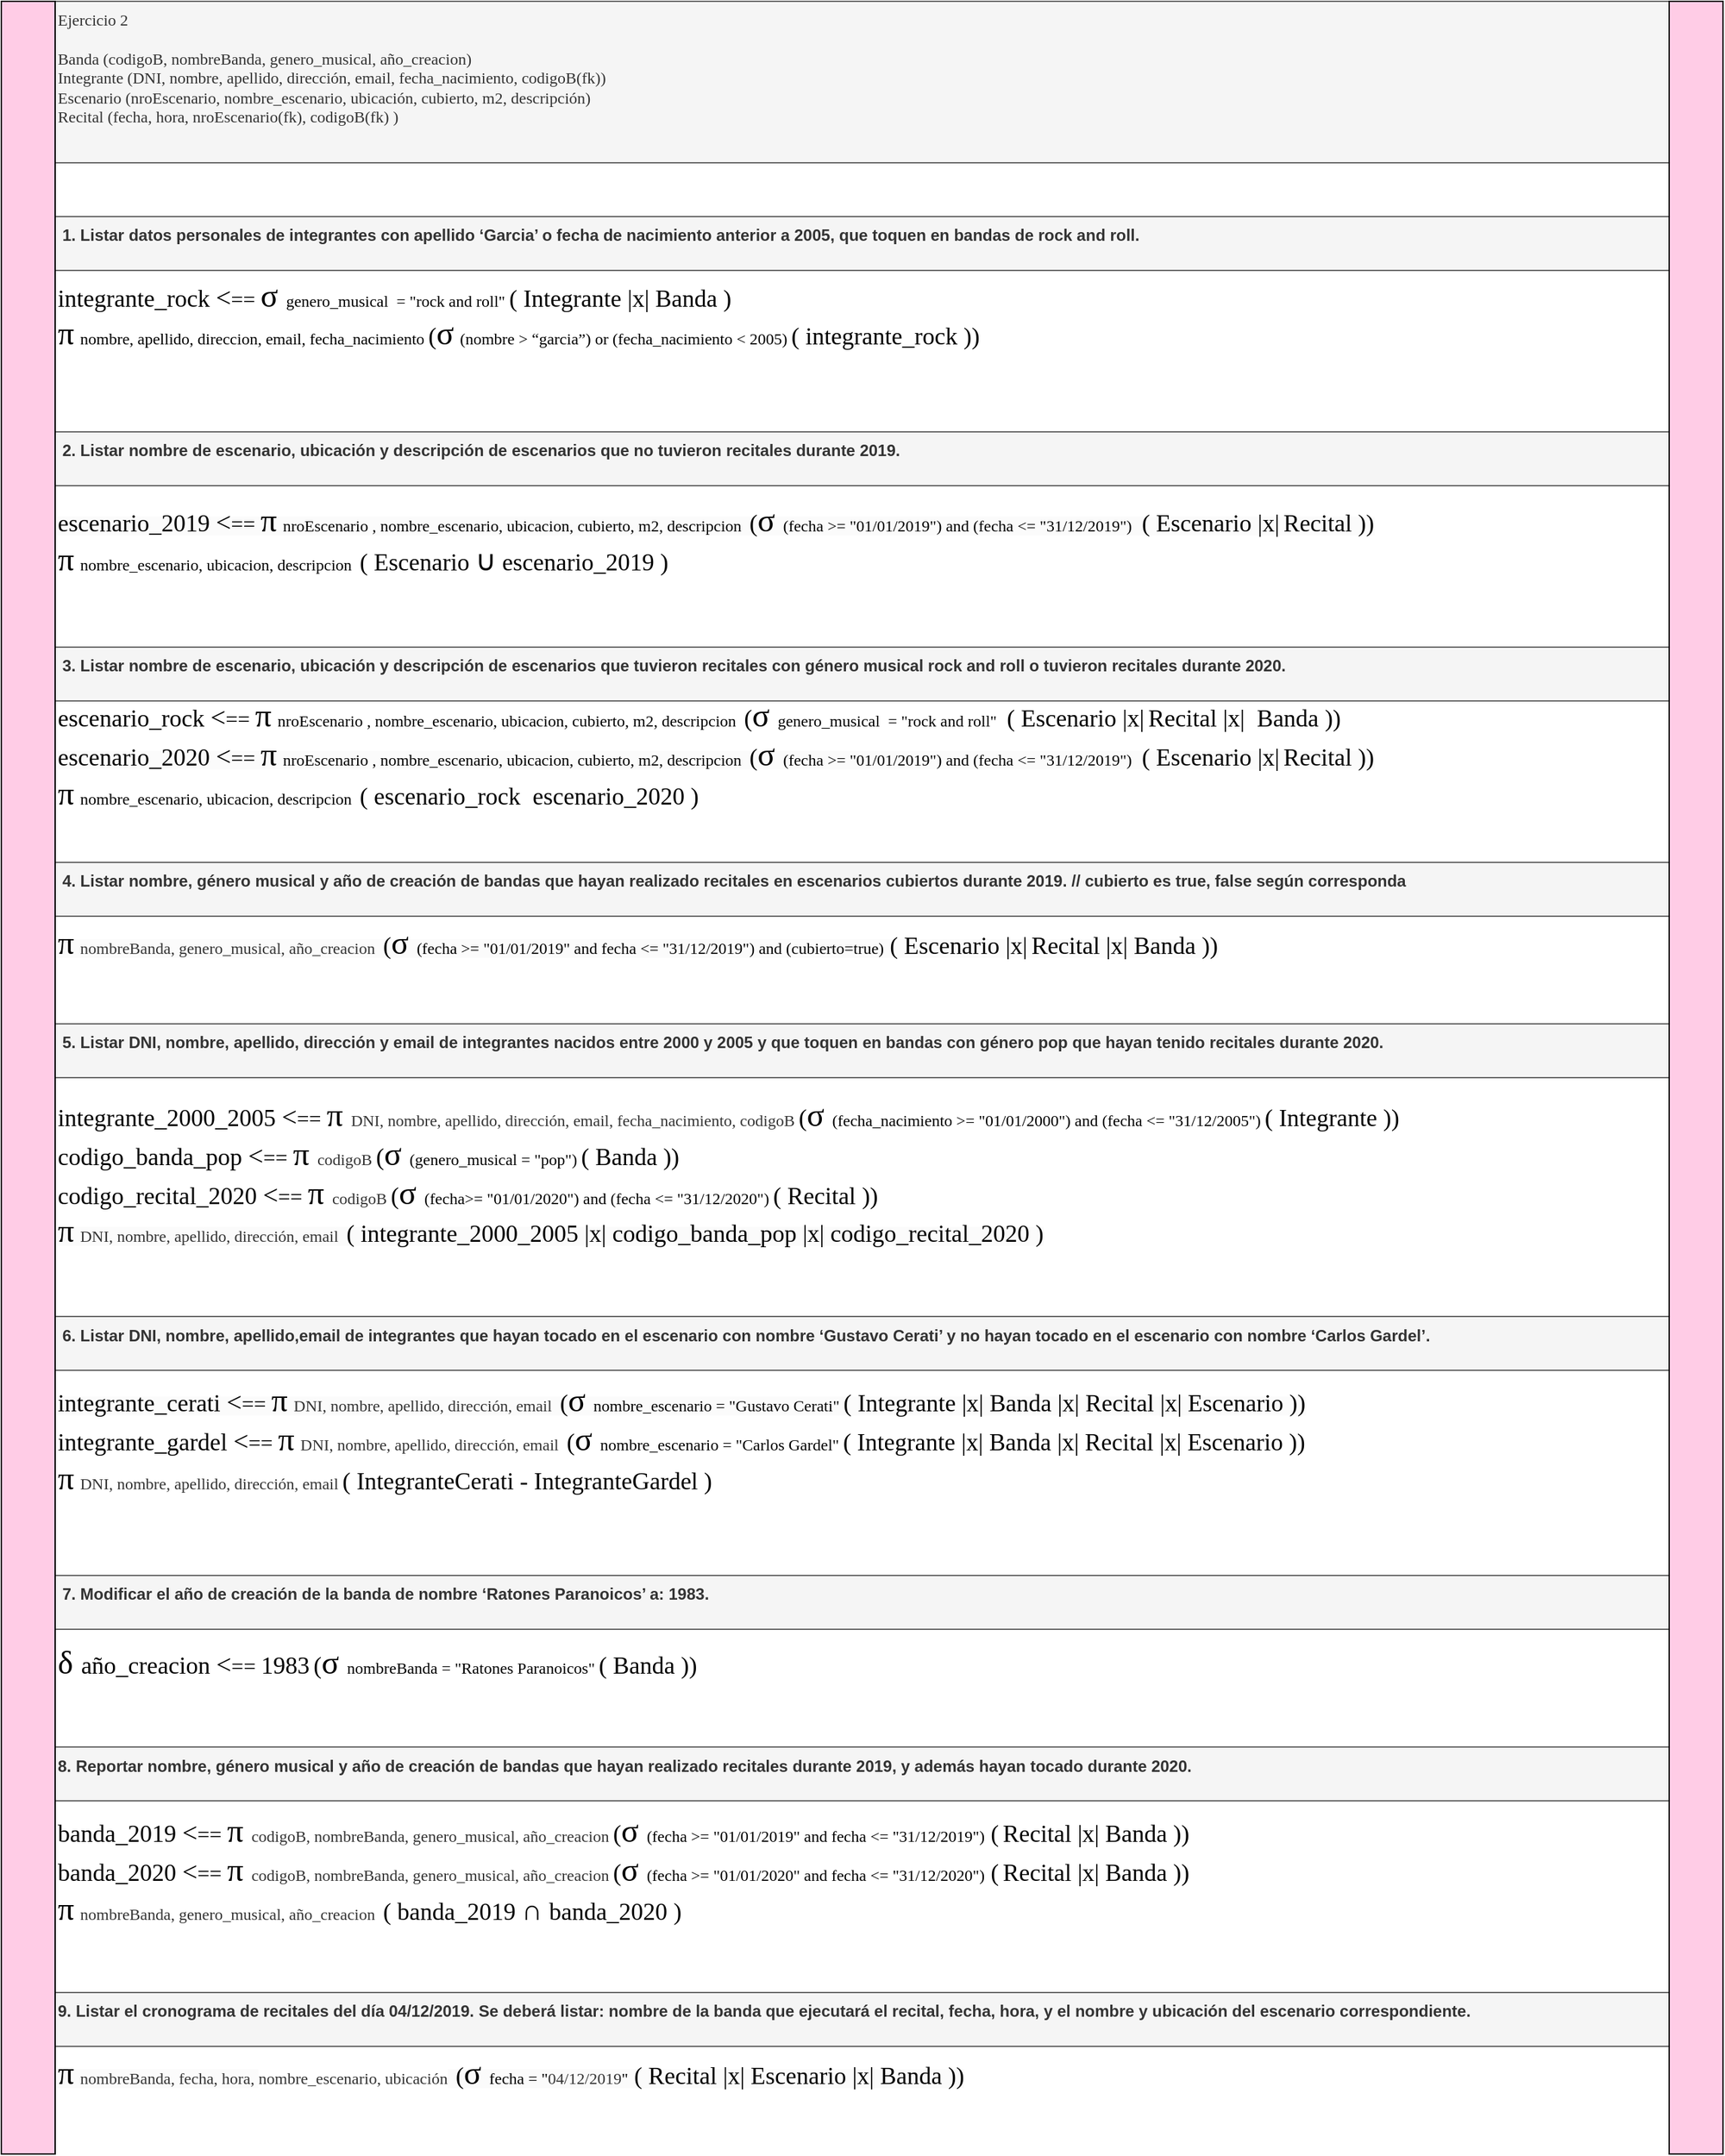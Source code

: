 <mxfile version="24.8.4">
  <diagram name="Page-1" id="jCXNniBhNby_knFI4eKt">
    <mxGraphModel dx="5490" dy="2827" grid="1" gridSize="10" guides="1" tooltips="1" connect="1" arrows="1" fold="1" page="1" pageScale="1" pageWidth="850" pageHeight="1100" math="0" shadow="0">
      <root>
        <mxCell id="0" />
        <mxCell id="1" parent="0" />
        <mxCell id="8vbSX635g4SlNUsIYpLW-43" value="&lt;font face=&quot;Comic Sans MS&quot; style=&quot;font-weight: normal;&quot;&gt;Ejercicio 2&lt;/font&gt;&lt;div&gt;&lt;span style=&quot;font-weight: normal;&quot;&gt;&lt;br&gt;&lt;font face=&quot;Comic Sans MS&quot;&gt; Banda (codigoB, nombreBanda, genero_musical, año_creacion)&lt;br&gt;&lt;/font&gt;&lt;font face=&quot;Comic Sans MS&quot;&gt; Integrante (DNI, nombre, apellido, dirección, email, fecha_nacimiento, codigoB(fk))&lt;br&gt; Escenario (nroEscenario, nombre_escenario, ubicación, cubierto, m2, descripción)&lt;br&gt; Recital (fecha, hora, nroEscenario(fk), codigoB(fk) )&lt;/font&gt;&lt;/span&gt;&lt;/div&gt;" style="text;whiteSpace=wrap;html=1;fontStyle=1;fillColor=#f5f5f5;strokeColor=#666666;fontColor=#333333;align=left;" vertex="1" parent="1">
          <mxGeometry x="730" y="850" width="1200" height="120" as="geometry" />
        </mxCell>
        <mxCell id="8vbSX635g4SlNUsIYpLW-44" value="&lt;b&gt;&amp;nbsp;1. Listar datos personales de integrantes con apellido ‘Garcia’ o fecha de nacimiento anterior a 2005, que toquen en bandas de rock and roll.&lt;/b&gt;" style="text;whiteSpace=wrap;html=1;fillColor=#f5f5f5;fontColor=#333333;strokeColor=#666666;" vertex="1" parent="1">
          <mxGeometry x="730" y="1010" width="1200" height="40" as="geometry" />
        </mxCell>
        <mxCell id="8vbSX635g4SlNUsIYpLW-45" value="&lt;b&gt;&amp;nbsp;2. Listar nombre de escenario, ubicación y descripción de escenarios que no tuvieron recitales durante 2019.&lt;/b&gt;" style="text;whiteSpace=wrap;html=1;fillColor=#f5f5f5;fontColor=#333333;strokeColor=#666666;" vertex="1" parent="1">
          <mxGeometry x="730" y="1170" width="1200" height="40" as="geometry" />
        </mxCell>
        <mxCell id="8vbSX635g4SlNUsIYpLW-46" value="&lt;div&gt;&lt;font style=&quot;background-color: initial; font-size: 18px;&quot;&gt;integrante_rock&amp;nbsp;&lt;/font&gt;&lt;font style=&quot;background-color: initial; font-size: 20px;&quot;&gt;&amp;lt;&lt;font style=&quot;font-size: 16px;&quot;&gt;==&amp;nbsp;&lt;/font&gt;&lt;/font&gt;&lt;span style=&quot;background-color: initial; font-size: 24px;&quot;&gt;σ&amp;nbsp;&lt;/span&gt;&lt;span style=&quot;background-color: initial;&quot;&gt;genero_musical&amp;nbsp;&amp;nbsp;= &quot;rock and roll&quot;&amp;nbsp;&lt;/span&gt;&lt;font style=&quot;background-color: initial; font-size: 18px;&quot;&gt;( Integrante |x| Banda&amp;nbsp;&lt;/font&gt;&lt;span style=&quot;background-color: initial; font-size: 18px;&quot;&gt;)&lt;/span&gt;&lt;/div&gt;&lt;div&gt;&lt;font style=&quot;background-color: initial; font-size: 24px;&quot;&gt;π&lt;/font&gt;&lt;font style=&quot;background-color: initial; font-size: 18px;&quot;&gt;&amp;nbsp;&lt;/font&gt;&lt;span style=&quot;background-color: initial;&quot;&gt;nombre, apellido, direccion, email, fecha_nacimiento&amp;nbsp;&lt;/span&gt;&lt;font style=&quot;background-color: initial; font-size: 18px;&quot;&gt;(&lt;/font&gt;&lt;font style=&quot;background-color: initial; font-size: 24px;&quot;&gt;σ&lt;/font&gt;&lt;font style=&quot;background-color: initial; font-size: 18px;&quot;&gt;&amp;nbsp;&lt;/font&gt;&lt;span style=&quot;background-color: initial;&quot;&gt;(nombre &amp;gt; “garcia”) or (fecha_nacimiento &amp;lt; 2005)&amp;nbsp;&lt;/span&gt;&lt;span style=&quot;background-color: initial; font-size: 18px;&quot;&gt;(&amp;nbsp;&lt;/span&gt;&lt;span style=&quot;background-color: initial; font-size: 18px;&quot;&gt;integrante_rock&amp;nbsp;&lt;/span&gt;&lt;span style=&quot;background-color: initial; font-size: 18px;&quot;&gt;)&lt;/span&gt;&lt;span style=&quot;background-color: initial; font-size: 18px;&quot;&gt;)&lt;/span&gt;&lt;/div&gt;&lt;div&gt;&lt;div&gt;&lt;br&gt;&lt;/div&gt;&lt;/div&gt;" style="text;whiteSpace=wrap;html=1;verticalAlign=middle;fontFamily=Comic Sans MS;" vertex="1" parent="1">
          <mxGeometry x="730" y="1050" width="1200" height="80" as="geometry" />
        </mxCell>
        <mxCell id="8vbSX635g4SlNUsIYpLW-47" value="&lt;span style=&quot;forced-color-adjust: none; color: rgb(0, 0, 0); font-size: 12px; font-style: normal; font-variant-ligatures: normal; font-variant-caps: normal; font-weight: 400; letter-spacing: normal; orphans: 2; text-align: left; text-indent: 0px; text-transform: none; widows: 2; word-spacing: 0px; -webkit-text-stroke-width: 0px; white-space: normal; text-decoration-thickness: initial; text-decoration-style: initial; text-decoration-color: initial; background-color: rgb(251, 251, 251); float: none; display: inline !important;&quot;&gt;&lt;font style=&quot;forced-color-adjust: none; font-size: 24px;&quot;&gt;&lt;font style=&quot;font-size: 18px; background-color: initial;&quot;&gt;escenario_2019&amp;nbsp;&lt;/font&gt;&lt;font style=&quot;background-color: initial; font-size: 20px;&quot;&gt;&amp;lt;&lt;font style=&quot;font-size: 16px;&quot;&gt;==&amp;nbsp;&lt;/font&gt;&lt;/font&gt;π&lt;/font&gt;&lt;font style=&quot;forced-color-adjust: none; font-size: 18px;&quot;&gt;&amp;nbsp;&lt;/font&gt;&lt;/span&gt;&lt;span style=&quot;forced-color-adjust: none; color: rgb(0, 0, 0); font-style: normal; font-variant-ligatures: normal; font-variant-caps: normal; font-weight: 400; letter-spacing: normal; orphans: 2; text-align: left; text-indent: 0px; text-transform: none; widows: 2; word-spacing: 0px; -webkit-text-stroke-width: 0px; white-space: normal; text-decoration-thickness: initial; text-decoration-style: initial; text-decoration-color: initial; background-color: rgb(251, 251, 251); float: none; display: inline !important;&quot;&gt;&lt;font style=&quot;font-size: 12px; forced-color-adjust: none;&quot;&gt;nroEscenario , nombre_escenario, ubicacion, cubierto, m2, descripcion&amp;nbsp;&amp;nbsp;&lt;/font&gt;&lt;font style=&quot;font-size: 18px; forced-color-adjust: none;&quot;&gt;(&lt;/font&gt;&lt;font style=&quot;font-size: 24px; forced-color-adjust: none;&quot;&gt;&lt;span style=&quot;&quot;&gt;σ&lt;/span&gt;&lt;span style=&quot;&quot;&gt;&amp;nbsp;&lt;/span&gt;&lt;/font&gt;&lt;font style=&quot;font-size: 18px; forced-color-adjust: none;&quot;&gt;&lt;span style=&quot;font-size: 12px;&quot;&gt;(fecha &amp;gt;= &quot;01/01/2019&quot;) and (&lt;/span&gt;&lt;span style=&quot;font-size: 12px;&quot;&gt;fecha &amp;lt;= &quot;31/12/2019&quot;)&lt;/span&gt;&lt;span style=&quot;font-size: 12px;&quot;&gt;&amp;nbsp;&lt;/span&gt;&amp;nbsp;&lt;/font&gt;&lt;font style=&quot;forced-color-adjust: none;&quot;&gt;&lt;font style=&quot;forced-color-adjust: none;&quot;&gt;&lt;font style=&quot;font-size: 18px; forced-color-adjust: none;&quot;&gt;(&amp;nbsp;&lt;/font&gt;&lt;font style=&quot;forced-color-adjust: none;&quot;&gt;&lt;span style=&quot;font-size: 18px;&quot;&gt;Escenario |x|&lt;/span&gt;&amp;nbsp;&lt;span style=&quot;font-size: 18px;&quot;&gt;Recital&amp;nbsp;&lt;/span&gt;&lt;/font&gt;&lt;font style=&quot;font-size: 18px; forced-color-adjust: none;&quot;&gt;))&lt;/font&gt;&lt;/font&gt;&lt;/font&gt;&lt;/span&gt;&lt;div&gt;&lt;font style=&quot;font-size: 24px;&quot;&gt;π&lt;/font&gt;&lt;font style=&quot;font-size: 18px;&quot;&gt;&amp;nbsp;&lt;/font&gt;&lt;font&gt;nombre_escenario, ubicacion, descripcion&amp;nbsp;&amp;nbsp;&lt;/font&gt;&lt;font&gt;&lt;font style=&quot;font-size: 18px;&quot;&gt;(&amp;nbsp;Escenario&amp;nbsp;&lt;/font&gt;&lt;/font&gt;&lt;span style=&quot;background-color: initial;&quot;&gt;&lt;font style=&quot;font-size: 21px;&quot;&gt;∪&lt;/font&gt;&lt;/span&gt;&lt;font style=&quot;background-color: initial;&quot;&gt;&lt;font style=&quot;font-size: 18px;&quot;&gt;&amp;nbsp;&lt;/font&gt;&lt;/font&gt;&lt;font style=&quot;background-color: initial;&quot;&gt;&lt;font style=&quot;font-size: 18px;&quot;&gt;escenario_2019 )&lt;/font&gt;&lt;/font&gt;&lt;/div&gt;" style="text;whiteSpace=wrap;html=1;verticalAlign=middle;fontFamily=Comic Sans MS;" vertex="1" parent="1">
          <mxGeometry x="730" y="1210" width="1200" height="80" as="geometry" />
        </mxCell>
        <mxCell id="8vbSX635g4SlNUsIYpLW-48" value="&lt;b&gt;&amp;nbsp;3. Listar nombre de escenario, ubicación y descripción de escenarios que tuvieron recitales con género musical rock and roll o tuvieron recitales durante 2020.&lt;/b&gt;" style="text;whiteSpace=wrap;html=1;fillColor=#f5f5f5;fontColor=#333333;strokeColor=#666666;" vertex="1" parent="1">
          <mxGeometry x="730" y="1330" width="1200" height="40" as="geometry" />
        </mxCell>
        <mxCell id="8vbSX635g4SlNUsIYpLW-49" value="&lt;br&gt;&lt;span style=&quot;forced-color-adjust: none; color: rgb(0, 0, 0); font-size: 12px; font-style: normal; font-variant-ligatures: normal; font-variant-caps: normal; font-weight: 400; letter-spacing: normal; orphans: 2; text-align: left; text-indent: 0px; text-transform: none; widows: 2; word-spacing: 0px; -webkit-text-stroke-width: 0px; white-space: normal; text-decoration-thickness: initial; text-decoration-style: initial; text-decoration-color: initial; background-color: rgb(251, 251, 251); float: none; display: inline !important;&quot;&gt;&lt;font style=&quot;forced-color-adjust: none; font-size: 24px;&quot;&gt;&lt;font style=&quot;font-size: 18px; background-color: initial;&quot;&gt;&lt;div style=&quot;font-size: 12px;&quot;&gt;&lt;font style=&quot;font-size: 24px;&quot;&gt;&lt;font style=&quot;font-size: 18px; background-color: initial;&quot;&gt;escenario_rock&amp;nbsp;&lt;/font&gt;&lt;font style=&quot;background-color: initial; font-size: 20px;&quot;&gt;&amp;lt;&lt;font style=&quot;font-size: 16px;&quot;&gt;==&amp;nbsp;&lt;/font&gt;&lt;/font&gt;π&lt;/font&gt;&lt;font style=&quot;font-size: 18px;&quot;&gt;&amp;nbsp;&lt;/font&gt;nroEscenario , nombre_escenario, ubicacion, cubierto, m2, descripcion&amp;nbsp;&amp;nbsp;&lt;font style=&quot;font-size: 18px;&quot;&gt;(&lt;/font&gt;&lt;font style=&quot;font-size: 24px;&quot;&gt;σ&amp;nbsp;&lt;/font&gt;&lt;span style=&quot;background-color: initial;&quot;&gt;genero_musical&amp;nbsp;&amp;nbsp;= &quot;rock and roll&quot;&lt;/span&gt;&lt;font style=&quot;font-size: 18px;&quot;&gt;&lt;span style=&quot;font-size: 12px;&quot;&gt;&amp;nbsp;&lt;/span&gt;&amp;nbsp;&lt;/font&gt;&lt;font style=&quot;font-size: 18px;&quot;&gt;(&amp;nbsp;&lt;/font&gt;&lt;span style=&quot;font-size: 18px;&quot;&gt;Escenario |x|&lt;/span&gt;&amp;nbsp;&lt;span style=&quot;font-size: 18px;&quot;&gt;Recital&amp;nbsp;&lt;/span&gt;&lt;font style=&quot;font-size: 18px;&quot;&gt;|x|&amp;nbsp; Banda&amp;nbsp;&lt;/font&gt;&lt;span style=&quot;font-size: 18px;&quot;&gt;))&lt;/span&gt;&lt;/div&gt;&lt;div style=&quot;font-size: 12px;&quot;&gt;&lt;/div&gt;&lt;/font&gt;&lt;/font&gt;&lt;/span&gt;&lt;div&gt;&lt;span style=&quot;forced-color-adjust: none; color: rgb(0, 0, 0); font-size: 12px; font-style: normal; font-variant-ligatures: normal; font-variant-caps: normal; font-weight: 400; letter-spacing: normal; orphans: 2; text-align: left; text-indent: 0px; text-transform: none; widows: 2; word-spacing: 0px; -webkit-text-stroke-width: 0px; white-space: normal; text-decoration-thickness: initial; text-decoration-style: initial; text-decoration-color: initial; background-color: rgb(251, 251, 251); float: none; display: inline !important;&quot;&gt;&lt;font style=&quot;forced-color-adjust: none; font-size: 24px;&quot;&gt;&lt;font style=&quot;font-size: 18px; background-color: initial;&quot;&gt;&lt;span style=&quot;font-size: 12px;&quot;&gt;&lt;font style=&quot;font-size: 24px;&quot;&gt;&lt;font style=&quot;font-size: 18px; background-color: initial;&quot;&gt;escenario_2020&amp;nbsp;&lt;/font&gt;&lt;font style=&quot;background-color: initial; font-size: 20px;&quot;&gt;&amp;lt;&lt;font style=&quot;font-size: 16px;&quot;&gt;==&amp;nbsp;&lt;/font&gt;&lt;/font&gt;π&lt;/font&gt;&lt;font style=&quot;font-size: 18px;&quot;&gt;&amp;nbsp;&lt;/font&gt;&lt;/span&gt;&lt;span style=&quot;font-size: 12px;&quot;&gt;nroEscenario , nombre_escenario, ubicacion, cubierto, m2, descripcion&amp;nbsp;&amp;nbsp;&lt;font style=&quot;font-size: 18px;&quot;&gt;(&lt;/font&gt;&lt;font style=&quot;font-size: 24px;&quot;&gt;σ&amp;nbsp;&lt;/font&gt;&lt;font style=&quot;font-size: 18px;&quot;&gt;&lt;span style=&quot;font-size: 12px;&quot;&gt;(fecha &amp;gt;= &quot;01/01/2019&quot;) and (&lt;/span&gt;&lt;span style=&quot;font-size: 12px;&quot;&gt;fecha &amp;lt;= &quot;31/12/2019&quot;)&lt;/span&gt;&lt;span style=&quot;font-size: 12px;&quot;&gt;&amp;nbsp;&lt;/span&gt;&amp;nbsp;&lt;/font&gt;&lt;font style=&quot;font-size: 18px;&quot;&gt;(&amp;nbsp;&lt;/font&gt;&lt;span style=&quot;font-size: 18px;&quot;&gt;Escenario |x|&lt;/span&gt;&amp;nbsp;&lt;span style=&quot;font-size: 18px;&quot;&gt;Recital&amp;nbsp;&lt;/span&gt;&lt;font style=&quot;font-size: 18px;&quot;&gt;))&lt;/font&gt;&lt;/span&gt;&lt;/font&gt;&lt;/font&gt;&lt;/span&gt;&lt;div&gt;&lt;div&gt;&lt;font style=&quot;background-color: initial; font-size: 24px;&quot;&gt;π&lt;/font&gt;&lt;font style=&quot;background-color: initial; font-size: 18px;&quot;&gt;&amp;nbsp;&lt;/font&gt;&lt;font style=&quot;background-color: initial;&quot;&gt;nombre_escenario, ubicacion, descripcion&amp;nbsp;&amp;nbsp;&lt;/font&gt;&lt;font style=&quot;background-color: initial;&quot;&gt;&lt;font style=&quot;font-size: 18px;&quot;&gt;( escenario_rock&amp;nbsp;&amp;nbsp;&lt;/font&gt;&lt;/font&gt;&lt;font style=&quot;background-color: initial;&quot;&gt;&lt;font style=&quot;font-size: 18px;&quot;&gt;escenario_2020 )&lt;/font&gt;&lt;/font&gt;&lt;/div&gt;&lt;div&gt;&lt;div&gt;&lt;div&gt;&lt;br&gt;&lt;/div&gt;&lt;/div&gt;&lt;/div&gt;&lt;/div&gt;&lt;/div&gt;" style="text;whiteSpace=wrap;html=1;verticalAlign=middle;fontFamily=Comic Sans MS;" vertex="1" parent="1">
          <mxGeometry x="730" y="1370" width="1200" height="80" as="geometry" />
        </mxCell>
        <mxCell id="8vbSX635g4SlNUsIYpLW-50" value="&lt;b&gt;&amp;nbsp;4. Listar nombre, género musical y año de creación de bandas que hayan realizado recitales en escenarios cubiertos durante 2019. // cubierto es true, false según corresponda&lt;/b&gt;" style="text;whiteSpace=wrap;html=1;fillColor=#f5f5f5;fontColor=#333333;strokeColor=#666666;" vertex="1" parent="1">
          <mxGeometry x="730" y="1490" width="1200" height="40" as="geometry" />
        </mxCell>
        <mxCell id="8vbSX635g4SlNUsIYpLW-51" value="&lt;b&gt;&amp;nbsp;5. Listar DNI, nombre, apellido, dirección y email de integrantes nacidos entre 2000 y 2005 y que toquen en bandas con género pop que hayan tenido recitales durante 2020.&lt;/b&gt;" style="text;whiteSpace=wrap;html=1;fillColor=#f5f5f5;fontColor=#333333;strokeColor=#666666;" vertex="1" parent="1">
          <mxGeometry x="730" y="1610" width="1200" height="40" as="geometry" />
        </mxCell>
        <mxCell id="8vbSX635g4SlNUsIYpLW-52" value="&amp;nbsp;6. Listar DNI, nombre, apellido,email de integrantes que hayan tocado en el escenario con nombre ‘Gustavo Cerati’ y no hayan tocado en el escenario con nombre ‘Carlos Gardel’." style="text;whiteSpace=wrap;html=1;fillColor=#f5f5f5;fontColor=#333333;strokeColor=#666666;fontStyle=1" vertex="1" parent="1">
          <mxGeometry x="730" y="1827.5" width="1200" height="40" as="geometry" />
        </mxCell>
        <mxCell id="8vbSX635g4SlNUsIYpLW-53" value="&amp;nbsp;7. Modificar el año de creación de la banda de nombre ‘Ratones Paranoicos’ a: 1983." style="text;whiteSpace=wrap;html=1;fillColor=#f5f5f5;fontColor=#333333;strokeColor=#666666;fontStyle=1" vertex="1" parent="1">
          <mxGeometry x="730" y="2020" width="1200" height="40" as="geometry" />
        </mxCell>
        <mxCell id="8vbSX635g4SlNUsIYpLW-54" value="8. Reportar nombre, género musical y año de creación de bandas que hayan realizado recitales durante 2019, y además hayan tocado durante 2020." style="text;whiteSpace=wrap;html=1;fillColor=#f5f5f5;fontColor=#333333;strokeColor=#666666;fontStyle=1" vertex="1" parent="1">
          <mxGeometry x="730" y="2147.5" width="1200" height="40" as="geometry" />
        </mxCell>
        <mxCell id="8vbSX635g4SlNUsIYpLW-55" value=" 9. Listar el cronograma de recitales del día 04/12/2019. Se deberá listar: nombre de la banda que ejecutará el recital, fecha, hora, y el nombre y ubicación del escenario correspondiente." style="text;whiteSpace=wrap;html=1;fillColor=#f5f5f5;fontColor=#333333;strokeColor=#666666;fontStyle=1" vertex="1" parent="1">
          <mxGeometry x="730" y="2330" width="1200" height="40" as="geometry" />
        </mxCell>
        <mxCell id="8vbSX635g4SlNUsIYpLW-56" value="&lt;br&gt;&lt;span style=&quot;forced-color-adjust: none; color: rgb(0, 0, 0); font-size: 12px; font-style: normal; font-variant-ligatures: normal; font-variant-caps: normal; font-weight: 400; letter-spacing: normal; orphans: 2; text-align: left; text-indent: 0px; text-transform: none; widows: 2; word-spacing: 0px; -webkit-text-stroke-width: 0px; white-space: normal; text-decoration-thickness: initial; text-decoration-style: initial; text-decoration-color: initial; background-color: rgb(251, 251, 251); float: none; display: inline !important;&quot;&gt;&lt;font style=&quot;forced-color-adjust: none; font-size: 24px;&quot;&gt;π&lt;/font&gt;&lt;font style=&quot;forced-color-adjust: none; font-size: 18px;&quot;&gt;&amp;nbsp;&lt;/font&gt;&lt;/span&gt;&lt;span style=&quot;forced-color-adjust: none; color: rgb(0, 0, 0); font-style: normal; font-variant-ligatures: normal; font-variant-caps: normal; letter-spacing: normal; orphans: 2; text-align: left; text-indent: 0px; text-transform: none; widows: 2; word-spacing: 0px; -webkit-text-stroke-width: 0px; white-space: normal; text-decoration-thickness: initial; text-decoration-style: initial; text-decoration-color: initial; background-color: rgb(251, 251, 251); float: none; display: inline !important;&quot;&gt;&lt;font style=&quot;font-size: 12px; forced-color-adjust: none;&quot;&gt;&lt;span style=&quot;color: rgb(51, 51, 51);&quot;&gt;nombreBanda, genero_musical, año_creacion&lt;/span&gt;&amp;nbsp;&amp;nbsp;&lt;/font&gt;&lt;font style=&quot;font-weight: 400; font-size: 18px; forced-color-adjust: none;&quot;&gt;(&lt;/font&gt;&lt;font style=&quot;font-weight: 400; font-size: 24px; forced-color-adjust: none;&quot;&gt;&lt;span style=&quot;&quot;&gt;σ &lt;/span&gt;&lt;/font&gt;&lt;font style=&quot;font-weight: 400; font-size: 18px; forced-color-adjust: none;&quot;&gt;&lt;span style=&quot;font-size: 12px;&quot;&gt;(fecha &amp;gt;= &quot;01/01/2019&quot; and &lt;/span&gt;&lt;span style=&quot;font-size: 12px;&quot;&gt;fecha &amp;lt;= &quot;31/12/2019&quot;) and (cubierto=true)&lt;/span&gt;&amp;nbsp;&lt;/font&gt;&lt;font style=&quot;font-weight: 400; forced-color-adjust: none;&quot;&gt;&lt;font style=&quot;forced-color-adjust: none;&quot;&gt;&lt;font style=&quot;font-size: 18px; forced-color-adjust: none;&quot;&gt;(&amp;nbsp;&lt;/font&gt;&lt;font style=&quot;forced-color-adjust: none;&quot;&gt;&lt;span style=&quot;font-size: 18px;&quot;&gt;Escenario |x|&lt;/span&gt;&amp;nbsp;&lt;span style=&quot;font-size: 18px;&quot;&gt;Recital&amp;nbsp;&lt;/span&gt;&lt;/font&gt;&lt;font style=&quot;font-size: 18px; forced-color-adjust: none;&quot;&gt;|x| Banda&amp;nbsp;&lt;/font&gt;&lt;font style=&quot;forced-color-adjust: none;&quot;&gt;&lt;span style=&quot;font-size: 18px;&quot;&gt;))&lt;/span&gt;&lt;/font&gt;&lt;/font&gt;&lt;/font&gt;&lt;/span&gt;&lt;div&gt;&lt;div&gt;&lt;div&gt;&lt;br&gt;&lt;/div&gt;&lt;/div&gt;&lt;/div&gt;" style="text;whiteSpace=wrap;html=1;verticalAlign=middle;fontFamily=Comic Sans MS;" vertex="1" parent="1">
          <mxGeometry x="730" y="1530" width="1200" height="40" as="geometry" />
        </mxCell>
        <mxCell id="8vbSX635g4SlNUsIYpLW-57" value="&lt;div&gt;&lt;font style=&quot;background-color: initial;&quot;&gt;&lt;font style=&quot;font-size: 18px;&quot;&gt;integrante_2000_2005&amp;nbsp;&lt;/font&gt;&lt;font style=&quot;font-size: 20px;&quot;&gt;&amp;lt;&lt;/font&gt;&lt;font style=&quot;font-size: 16px;&quot;&gt;=&lt;/font&gt;&lt;/font&gt;&lt;span style=&quot;background-color: initial; font-size: 16px;&quot;&gt;=&amp;nbsp;&lt;/span&gt;&lt;span style=&quot;background-color: initial; font-size: 24px;&quot;&gt;π&amp;nbsp;&lt;/span&gt;&lt;span style=&quot;background-color: initial; color: rgb(51, 51, 51);&quot;&gt;DNI, nombre, apellido, dirección, email, fecha_nacimiento, codigoB&amp;nbsp;&lt;/span&gt;&lt;font style=&quot;background-color: initial; font-size: 18px;&quot;&gt;(&lt;/font&gt;&lt;font style=&quot;background-color: initial; font-size: 24px;&quot;&gt;σ&amp;nbsp;&lt;/font&gt;&lt;font style=&quot;background-color: initial; font-size: 18px;&quot;&gt;&lt;span style=&quot;font-size: 12px;&quot;&gt;(fecha_nacimiento &amp;gt;= &quot;01/01/2000&quot;) and (&lt;/span&gt;&lt;span style=&quot;font-size: 12px;&quot;&gt;fecha &amp;lt;= &quot;31/12/2005&quot;)&amp;nbsp;&lt;/span&gt;&lt;/font&gt;&lt;font style=&quot;background-color: initial; font-size: 18px;&quot;&gt;(&amp;nbsp;&lt;/font&gt;&lt;font style=&quot;background-color: initial; font-size: 18px;&quot;&gt;Integrante&amp;nbsp;&lt;/font&gt;&lt;span style=&quot;background-color: initial; font-size: 18px;&quot;&gt;))&lt;/span&gt;&lt;/div&gt;&lt;div&gt;&lt;font&gt;&lt;span style=&quot;font-size: 18px;&quot;&gt;codigo_banda_pop&amp;nbsp;&lt;/span&gt;&lt;font style=&quot;background-color: initial;&quot;&gt;&lt;font style=&quot;font-size: 20px;&quot;&gt;&amp;lt;&lt;/font&gt;&lt;font style=&quot;font-size: 16px;&quot;&gt;=&lt;/font&gt;&lt;/font&gt;&lt;span style=&quot;background-color: initial; font-size: 16px;&quot;&gt;=&amp;nbsp;&lt;/span&gt;&lt;span style=&quot;background-color: initial; font-size: 24px;&quot;&gt;π&amp;nbsp;&lt;/span&gt;&lt;span style=&quot;background-color: initial; color: rgb(51, 51, 51);&quot;&gt;codigoB&amp;nbsp;&lt;/span&gt;&lt;font style=&quot;background-color: initial; font-size: 18px;&quot;&gt;(&lt;/font&gt;&lt;font style=&quot;background-color: initial; font-size: 24px;&quot;&gt;σ&amp;nbsp;&lt;/font&gt;&lt;font style=&quot;background-color: initial; font-size: 18px;&quot;&gt;&lt;span style=&quot;font-size: 12px;&quot;&gt;(genero_musical = &quot;pop&quot;) &lt;/span&gt;&lt;/font&gt;&lt;font style=&quot;background-color: initial; font-size: 18px;&quot;&gt;( Banda&amp;nbsp;&lt;/font&gt;&lt;span style=&quot;background-color: initial; font-size: 18px;&quot;&gt;))&lt;/span&gt;&lt;/font&gt;&lt;/div&gt;&lt;div&gt;&lt;font&gt;&lt;font style=&quot;background-color: initial;&quot;&gt;&lt;font style=&quot;font-size: 18px;&quot;&gt;codigo_recital_2020&amp;nbsp;&lt;/font&gt;&lt;font style=&quot;font-size: 20px;&quot;&gt;&amp;lt;&lt;/font&gt;&lt;font style=&quot;font-size: 16px;&quot;&gt;=&lt;/font&gt;&lt;/font&gt;&lt;span style=&quot;background-color: initial; font-size: 16px;&quot;&gt;=&amp;nbsp;&lt;/span&gt;&lt;span style=&quot;background-color: initial; font-size: 24px;&quot;&gt;π&amp;nbsp;&lt;/span&gt;&lt;span style=&quot;color: rgb(51, 51, 51);&quot;&gt;codigoB&lt;/span&gt;&lt;span style=&quot;background-color: initial; color: rgb(51, 51, 51);&quot;&gt;&amp;nbsp;&lt;/span&gt;&lt;font style=&quot;background-color: initial; font-size: 18px;&quot;&gt;(&lt;/font&gt;&lt;font style=&quot;background-color: initial; font-size: 24px;&quot;&gt;σ&amp;nbsp;&lt;/font&gt;&lt;font style=&quot;background-color: initial; font-size: 18px;&quot;&gt;&lt;span style=&quot;font-size: 12px;&quot;&gt;(fecha&amp;gt;= &quot;01/01/2020&quot;) and (&lt;/span&gt;&lt;span style=&quot;font-size: 12px;&quot;&gt;fecha &amp;lt;= &quot;31/12/2020&quot;)&amp;nbsp;&lt;/span&gt;&lt;/font&gt;&lt;font style=&quot;background-color: initial; font-size: 18px;&quot;&gt;(&amp;nbsp;&lt;/font&gt;&lt;font style=&quot;background-color: initial; font-size: 18px;&quot;&gt;Recital&amp;nbsp;&lt;/font&gt;&lt;span style=&quot;background-color: initial; font-size: 18px;&quot;&gt;))&lt;/span&gt;&lt;span style=&quot;background-color: initial; font-size: 18px;&quot;&gt;&lt;/span&gt;&lt;/font&gt;&lt;/div&gt;&lt;font&gt;&lt;span style=&quot;forced-color-adjust: none; color: rgb(0, 0, 0); font-size: 12px; font-style: normal; font-variant-ligatures: normal; font-variant-caps: normal; font-weight: 400; letter-spacing: normal; orphans: 2; text-align: left; text-indent: 0px; text-transform: none; widows: 2; word-spacing: 0px; -webkit-text-stroke-width: 0px; white-space: normal; text-decoration-thickness: initial; text-decoration-style: initial; text-decoration-color: initial; background-color: rgb(251, 251, 251); float: none; display: inline !important;&quot;&gt;&lt;font style=&quot;forced-color-adjust: none; font-size: 24px;&quot;&gt;π&lt;/font&gt;&lt;font style=&quot;forced-color-adjust: none; font-size: 18px;&quot;&gt;&amp;nbsp;&lt;/font&gt;&lt;/span&gt;&lt;span style=&quot;forced-color-adjust: none; color: rgb(0, 0, 0); font-style: normal; font-variant-ligatures: normal; font-variant-caps: normal; letter-spacing: normal; orphans: 2; text-align: left; text-indent: 0px; text-transform: none; widows: 2; word-spacing: 0px; -webkit-text-stroke-width: 0px; white-space: normal; text-decoration-thickness: initial; text-decoration-style: initial; text-decoration-color: initial; background-color: rgb(251, 251, 251); float: none; display: inline !important;&quot;&gt;&lt;font style=&quot;font-size: 12px; forced-color-adjust: none;&quot;&gt;&lt;span style=&quot;color: rgb(51, 51, 51);&quot;&gt;DNI, nombre, apellido, dirección, email&lt;/span&gt;&amp;nbsp;&amp;nbsp;&lt;/font&gt;&lt;font style=&quot;font-weight: 400; forced-color-adjust: none;&quot;&gt;&lt;font style=&quot;forced-color-adjust: none;&quot;&gt;&lt;font style=&quot;font-size: 18px; forced-color-adjust: none;&quot;&gt;(&amp;nbsp;&lt;/font&gt;&lt;font style=&quot;font-size: 18px; forced-color-adjust: none;&quot;&gt;integrante_2000_2005 |x| codigo_banda_pop |x|&amp;nbsp;&lt;/font&gt;&lt;font style=&quot;forced-color-adjust: none;&quot;&gt;&lt;span style=&quot;font-size: 18px;&quot;&gt;codigo_recital_2020&amp;nbsp;&lt;/span&gt;&lt;span style=&quot;font-size: 18px;&quot;&gt;)&lt;/span&gt;&lt;/font&gt;&lt;/font&gt;&lt;/font&gt;&lt;/span&gt;&lt;/font&gt;" style="text;whiteSpace=wrap;html=1;verticalAlign=middle;fontFamily=Comic Sans MS;" vertex="1" parent="1">
          <mxGeometry x="730" y="1651" width="1200" height="139" as="geometry" />
        </mxCell>
        <mxCell id="8vbSX635g4SlNUsIYpLW-58" value="&lt;br&gt;&lt;span style=&quot;font-family: &amp;quot;Comic Sans MS&amp;quot;; forced-color-adjust: none; color: rgb(0, 0, 0); font-size: 12px; font-style: normal; font-variant-ligatures: normal; font-variant-caps: normal; font-weight: 400; letter-spacing: normal; orphans: 2; text-align: left; text-indent: 0px; text-transform: none; widows: 2; word-spacing: 0px; -webkit-text-stroke-width: 0px; white-space: normal; text-decoration-thickness: initial; text-decoration-style: initial; text-decoration-color: initial; background-color: rgb(251, 251, 251); float: none; display: inline !important;&quot;&gt;&lt;font style=&quot;forced-color-adjust: none; font-size: 24px;&quot;&gt;&lt;font style=&quot;font-size: 12px; background-color: initial;&quot;&gt;&lt;font style=&quot;font-size: 18px;&quot;&gt;integrante_cerati&amp;nbsp;&lt;/font&gt;&lt;font style=&quot;font-size: 20px;&quot;&gt;&amp;lt;&lt;/font&gt;&lt;font style=&quot;font-size: 16px;&quot;&gt;=&lt;/font&gt;&lt;/font&gt;&lt;span style=&quot;font-size: 16px;&quot;&gt;=&amp;nbsp;&lt;/span&gt;π&lt;/font&gt;&lt;font style=&quot;forced-color-adjust: none; font-size: 18px;&quot;&gt;&amp;nbsp;&lt;/font&gt;&lt;/span&gt;&lt;span style=&quot;forced-color-adjust: none; color: rgb(0, 0, 0); font-style: normal; font-variant-ligatures: normal; font-variant-caps: normal; letter-spacing: normal; orphans: 2; text-align: left; text-indent: 0px; text-transform: none; widows: 2; word-spacing: 0px; -webkit-text-stroke-width: 0px; white-space: normal; text-decoration-thickness: initial; text-decoration-style: initial; text-decoration-color: initial; background-color: rgb(251, 251, 251); float: none; display: inline !important;&quot;&gt;&lt;font style=&quot;font-size: 12px; forced-color-adjust: none;&quot;&gt;&lt;span style=&quot;color: rgb(51, 51, 51);&quot;&gt;DNI, &lt;font face=&quot;Comic Sans MS&quot;&gt;nombre&lt;/font&gt;, apellido, dirección, email&lt;/span&gt;&amp;nbsp;&amp;nbsp;&lt;/font&gt;&lt;font style=&quot;font-family: &amp;quot;Comic Sans MS&amp;quot;; font-weight: 400; font-size: 18px; forced-color-adjust: none;&quot;&gt;(&lt;/font&gt;&lt;font style=&quot;font-family: &amp;quot;Comic Sans MS&amp;quot;; font-weight: 400; forced-color-adjust: none;&quot;&gt;&lt;span style=&quot;font-size: 24px;&quot;&gt;σ &lt;/span&gt;nombre_escenario = &quot;Gustavo Cerati&quot;&amp;nbsp;&lt;/font&gt;&lt;font style=&quot;font-family: &amp;quot;Comic Sans MS&amp;quot;; font-weight: 400; forced-color-adjust: none;&quot;&gt;&lt;font style=&quot;forced-color-adjust: none;&quot;&gt;&lt;font style=&quot;font-size: 18px; forced-color-adjust: none;&quot;&gt;( Integrante |x|&amp;nbsp;&lt;/font&gt;&lt;font style=&quot;font-size: 18px; forced-color-adjust: none;&quot;&gt;Banda&lt;font style=&quot;font-size: 12px;&quot;&gt;&lt;span style=&quot;font-size: 18px;&quot;&gt;&amp;nbsp;&lt;/span&gt;&lt;/font&gt;|x| Recital |x| Escenario&amp;nbsp;&lt;/font&gt;&lt;font style=&quot;forced-color-adjust: none;&quot;&gt;&lt;span style=&quot;font-size: 18px;&quot;&gt;))&lt;/span&gt;&lt;/font&gt;&lt;/font&gt;&lt;/font&gt;&lt;/span&gt;&lt;div&gt;&lt;font style=&quot;font-size: 24px;&quot;&gt;&lt;font style=&quot;font-size: 12px; background-color: initial;&quot;&gt;&lt;font style=&quot;font-size: 18px;&quot;&gt;integrante_gardel&amp;nbsp;&lt;/font&gt;&lt;font style=&quot;font-size: 20px;&quot;&gt;&amp;lt;&lt;/font&gt;&lt;font style=&quot;font-size: 16px;&quot;&gt;=&lt;/font&gt;&lt;/font&gt;&lt;span style=&quot;font-size: 16px;&quot;&gt;=&amp;nbsp;&lt;/span&gt;π&lt;/font&gt;&lt;font style=&quot;font-size: 18px;&quot;&gt;&amp;nbsp;&lt;/font&gt;&lt;span style=&quot;color: rgb(51, 51, 51);&quot;&gt;DNI, nombre, apellido, dirección, email&lt;/span&gt;&amp;nbsp;&amp;nbsp;&lt;font style=&quot;font-size: 18px;&quot;&gt;(&lt;/font&gt;&lt;span style=&quot;font-size: 24px;&quot;&gt;σ&amp;nbsp;&lt;/span&gt;nombre_escenario = &quot;Carlos Gardel&quot;&amp;nbsp;&lt;font style=&quot;font-size: 18px;&quot;&gt;( Integrante |x|&amp;nbsp;&lt;/font&gt;&lt;font style=&quot;font-size: 18px;&quot;&gt;Banda&lt;font style=&quot;font-size: 12px;&quot;&gt;&lt;span style=&quot;font-size: 18px;&quot;&gt;&amp;nbsp;&lt;/span&gt;&lt;/font&gt;|x| Recital |x| Escenario&amp;nbsp;&lt;/font&gt;&lt;span style=&quot;font-size: 18px;&quot;&gt;))&lt;/span&gt;&lt;/div&gt;&lt;div&gt;&lt;font style=&quot;background-color: initial; font-size: 24px;&quot;&gt;π&lt;/font&gt;&lt;font style=&quot;background-color: initial; font-size: 18px;&quot;&gt;&amp;nbsp;&lt;/font&gt;&lt;span style=&quot;background-color: initial; color: rgb(51, 51, 51);&quot;&gt;&lt;font face=&quot;Comic Sans MS&quot;&gt;DNI, nombre, apellido, dirección, email&lt;/font&gt;&lt;/span&gt;&lt;span style=&quot;background-color: initial; color: rgb(51, 51, 51); font-weight: 700;&quot;&gt;&amp;nbsp;&lt;/span&gt;&lt;font style=&quot;background-color: initial; font-size: 18px;&quot;&gt;(&amp;nbsp;&lt;/font&gt;&lt;span style=&quot;font-size: 18px; background-color: initial;&quot;&gt;IntegranteCerati -&amp;nbsp;&lt;/span&gt;&lt;span style=&quot;background-color: initial; font-size: 18px;&quot;&gt;IntegranteGardel )&lt;/span&gt;&lt;/div&gt;&lt;div&gt;&lt;div&gt;&lt;div&gt;&lt;div&gt;&lt;br&gt;&lt;/div&gt;&lt;/div&gt;&lt;/div&gt;&lt;/div&gt;" style="text;whiteSpace=wrap;html=1;verticalAlign=middle;fontFamily=Comic Sans MS;" vertex="1" parent="1">
          <mxGeometry x="730" y="1867.5" width="1200" height="102.5" as="geometry" />
        </mxCell>
        <mxCell id="8vbSX635g4SlNUsIYpLW-59" value="&lt;font style=&quot;font-size: 18px;&quot;&gt;&lt;span style=&quot;font-size: 24px;&quot;&gt;δ&amp;nbsp;&lt;/span&gt;año_creacion&amp;nbsp;&lt;font style=&quot;background-color: initial; font-size: 12px;&quot;&gt;&lt;font style=&quot;font-size: 20px;&quot;&gt;&amp;lt;&lt;/font&gt;&lt;font style=&quot;font-size: 16px;&quot;&gt;=&lt;/font&gt;&lt;/font&gt;&lt;span style=&quot;font-size: 16px;&quot;&gt;=&amp;nbsp;&lt;/span&gt;&lt;/font&gt;&lt;font style=&quot;font-size: 18px;&quot;&gt;1983&lt;span style=&quot;font-size: 12px;&quot;&gt;&amp;nbsp;&lt;/span&gt;&lt;/font&gt;&lt;font style=&quot;font-size: 18px;&quot;&gt;(&lt;/font&gt;&lt;font style=&quot;font-size: 24px;&quot;&gt;σ&amp;nbsp;&lt;/font&gt;&lt;font style=&quot;font-size: 18px;&quot;&gt;&lt;span style=&quot;font-size: 12px;&quot;&gt;nombreBanda = &quot;Ratones Paranoicos&quot;&amp;nbsp;&lt;/span&gt;&lt;/font&gt;&lt;font style=&quot;font-size: 18px;&quot;&gt;( Banda&lt;/font&gt;&lt;font style=&quot;font-size: 18px;&quot;&gt;&amp;nbsp;&lt;/font&gt;&lt;span style=&quot;font-size: 18px;&quot;&gt;)&lt;/span&gt;&lt;span style=&quot;font-size: 18px;&quot;&gt;)&lt;/span&gt;" style="text;whiteSpace=wrap;html=1;verticalAlign=middle;fontFamily=Comic Sans MS;" vertex="1" parent="1">
          <mxGeometry x="730" y="2060" width="1200" height="50" as="geometry" />
        </mxCell>
        <mxCell id="8vbSX635g4SlNUsIYpLW-60" value="&lt;font style=&quot;background-color: initial;&quot;&gt;&lt;font style=&quot;font-size: 18px;&quot;&gt;banda_2019&amp;nbsp;&lt;/font&gt;&lt;font style=&quot;font-size: 20px;&quot;&gt;&amp;lt;&lt;/font&gt;&lt;font style=&quot;font-size: 16px;&quot;&gt;=&lt;/font&gt;&lt;/font&gt;&lt;span style=&quot;font-size: 16px;&quot;&gt;=&amp;nbsp;&lt;/span&gt;&lt;font style=&quot;font-size: 24px;&quot;&gt;π&amp;nbsp;&lt;span style=&quot;color: rgb(51, 51, 51); font-size: 12px;&quot;&gt;codigoB, nombreBanda, genero_musical, año_creacion&amp;nbsp;&lt;/span&gt;&lt;span style=&quot;font-size: 18px;&quot;&gt;(&lt;/span&gt;σ&amp;nbsp;&lt;/font&gt;&lt;font style=&quot;font-size: 18px;&quot;&gt;&lt;span style=&quot;font-size: 12px;&quot;&gt;(fecha &amp;gt;= &quot;01/01/2019&quot; and&amp;nbsp;&lt;/span&gt;&lt;span style=&quot;font-size: 12px;&quot;&gt;fecha &amp;lt;= &quot;31/12/2019&quot;)&lt;/span&gt;&amp;nbsp;&lt;/font&gt;&lt;font style=&quot;font-size: 18px;&quot;&gt;(&lt;/font&gt;&amp;nbsp;&lt;span style=&quot;font-size: 18px;&quot;&gt;Recital&amp;nbsp;&lt;/span&gt;&lt;font style=&quot;font-size: 18px;&quot;&gt;|x| Banda&amp;nbsp;&lt;/font&gt;&lt;span style=&quot;font-size: 18px;&quot;&gt;))&lt;/span&gt;&lt;div&gt;&lt;font style=&quot;background-color: initial;&quot;&gt;&lt;font style=&quot;font-size: 18px;&quot;&gt;banda_2020&amp;nbsp;&lt;/font&gt;&lt;font style=&quot;font-size: 20px;&quot;&gt;&amp;lt;&lt;/font&gt;&lt;font style=&quot;font-size: 16px;&quot;&gt;=&lt;/font&gt;&lt;/font&gt;&lt;span style=&quot;font-size: 16px;&quot;&gt;=&amp;nbsp;&lt;/span&gt;&lt;span style=&quot;background-color: initial; font-size: 24px;&quot;&gt;π&amp;nbsp;&lt;/span&gt;&lt;span style=&quot;background-color: initial; color: rgb(51, 51, 51);&quot;&gt;codigoB, nombreBanda, genero_musical, año_creacion&amp;nbsp;&lt;/span&gt;&lt;span style=&quot;background-color: initial; font-size: 18px;&quot;&gt;(&lt;/span&gt;&lt;font style=&quot;background-color: initial; font-size: 24px;&quot;&gt;σ&amp;nbsp;&lt;/font&gt;&lt;font style=&quot;background-color: initial; font-size: 18px;&quot;&gt;&lt;span style=&quot;font-size: 12px;&quot;&gt;(fecha &amp;gt;= &quot;01/01/2020&quot; and&amp;nbsp;&lt;/span&gt;&lt;span style=&quot;font-size: 12px;&quot;&gt;fecha &amp;lt;= &quot;31/12/2020&quot;)&lt;/span&gt;&amp;nbsp;&lt;/font&gt;&lt;font style=&quot;background-color: initial; font-size: 18px;&quot;&gt;(&lt;/font&gt;&lt;span style=&quot;background-color: initial;&quot;&gt;&amp;nbsp;&lt;/span&gt;&lt;span style=&quot;background-color: initial; font-size: 18px;&quot;&gt;Recital&amp;nbsp;&lt;/span&gt;&lt;font style=&quot;background-color: initial; font-size: 18px;&quot;&gt;|x| Banda&amp;nbsp;&lt;/font&gt;&lt;span style=&quot;background-color: initial; font-size: 18px;&quot;&gt;))&lt;/span&gt;&lt;/div&gt;&lt;div&gt;&lt;div&gt;&lt;div&gt;&lt;div&gt;&lt;div&gt;&lt;font style=&quot;font-size: 18px;&quot;&gt;&lt;span style=&quot;font-size: 24px;&quot;&gt;π&lt;/span&gt;&lt;span style=&quot;font-size: 16px;&quot;&gt;&lt;font style=&quot;font-size: 18px;&quot;&gt;&amp;nbsp;&lt;/font&gt;&lt;/span&gt;&lt;span style=&quot;font-size: 12px; color: rgb(51, 51, 51);&quot;&gt;nombreBanda, genero_musical, año_creacion&lt;/span&gt;&lt;span style=&quot;font-size: 12px;&quot;&gt;&amp;nbsp;&amp;nbsp;&lt;/span&gt;( &lt;/font&gt;&lt;span style=&quot;font-size: 18px;&quot;&gt;banda_2019&amp;nbsp;&lt;/span&gt;&lt;font style=&quot;font-size: 21px;&quot;&gt;&lt;b&gt;∩&amp;nbsp;&lt;/b&gt;&lt;/font&gt;&lt;span style=&quot;font-size: 18px;&quot;&gt;banda_2020&lt;/span&gt;&lt;span style=&quot;font-size: 18px;&quot;&gt;&amp;nbsp;)&lt;/span&gt;&lt;/div&gt;&lt;/div&gt;&lt;/div&gt;&lt;/div&gt;&lt;/div&gt;" style="text;whiteSpace=wrap;html=1;verticalAlign=middle;fontFamily=Comic Sans MS;" vertex="1" parent="1">
          <mxGeometry x="730" y="2187.5" width="1200" height="102.5" as="geometry" />
        </mxCell>
        <mxCell id="8vbSX635g4SlNUsIYpLW-61" value="&lt;br&gt;&lt;font face=&quot;Comic Sans MS&quot;&gt;&lt;span style=&quot;forced-color-adjust: none; color: rgb(0, 0, 0); font-size: 12px; font-style: normal; font-variant-ligatures: normal; font-variant-caps: normal; font-weight: 400; letter-spacing: normal; orphans: 2; text-align: left; text-indent: 0px; text-transform: none; widows: 2; word-spacing: 0px; -webkit-text-stroke-width: 0px; white-space: normal; text-decoration-thickness: initial; text-decoration-style: initial; text-decoration-color: initial; background-color: rgb(251, 251, 251); float: none; display: inline !important;&quot;&gt;&lt;font style=&quot;forced-color-adjust: none; font-size: 24px;&quot;&gt;π&lt;/font&gt;&lt;font style=&quot;forced-color-adjust: none; font-size: 18px;&quot;&gt;&amp;nbsp;&lt;/font&gt;&lt;/span&gt;&lt;span style=&quot;forced-color-adjust: none; color: rgb(0, 0, 0); font-style: normal; font-variant-ligatures: normal; font-variant-caps: normal; letter-spacing: normal; orphans: 2; text-align: left; text-indent: 0px; text-transform: none; widows: 2; word-spacing: 0px; -webkit-text-stroke-width: 0px; white-space: normal; text-decoration-thickness: initial; text-decoration-style: initial; text-decoration-color: initial; background-color: rgb(251, 251, 251); float: none; display: inline !important;&quot;&gt;&lt;font style=&quot;font-size: 12px; forced-color-adjust: none;&quot;&gt;&lt;span style=&quot;color: rgb(51, 51, 51);&quot;&gt;nombreBanda, fecha, hora,&amp;nbsp;&lt;/span&gt;&lt;/font&gt;&lt;/span&gt;&lt;/font&gt;&lt;span style=&quot;color: rgb(51, 51, 51);&quot;&gt;nombre_escenario, ubicación&lt;/span&gt;&lt;font face=&quot;Comic Sans MS&quot;&gt;&lt;span style=&quot;forced-color-adjust: none; color: rgb(0, 0, 0); font-style: normal; font-variant-ligatures: normal; font-variant-caps: normal; letter-spacing: normal; orphans: 2; text-align: left; text-indent: 0px; text-transform: none; widows: 2; word-spacing: 0px; -webkit-text-stroke-width: 0px; white-space: normal; text-decoration-thickness: initial; text-decoration-style: initial; text-decoration-color: initial; background-color: rgb(251, 251, 251); float: none; display: inline !important;&quot;&gt;&lt;font style=&quot;font-size: 12px; forced-color-adjust: none;&quot;&gt;&amp;nbsp;&amp;nbsp;&lt;/font&gt;&lt;font style=&quot;font-weight: 400; font-size: 18px; forced-color-adjust: none;&quot;&gt;(&lt;/font&gt;&lt;font style=&quot;font-weight: 400; font-size: 24px; forced-color-adjust: none;&quot;&gt;&lt;span style=&quot;&quot;&gt;σ&amp;nbsp;&lt;/span&gt;&lt;/font&gt;&lt;font style=&quot;font-size: 18px; forced-color-adjust: none;&quot;&gt;&lt;span style=&quot;font-weight: 400; font-size: 12px;&quot;&gt;fecha = &quot;&lt;/span&gt;&lt;span style=&quot;color: rgb(51, 51, 51); font-size: 12px;&quot;&gt;04/12/2019&lt;/span&gt;&lt;span style=&quot;font-weight: 400; font-size: 12px;&quot;&gt;&quot;&lt;/span&gt;&amp;nbsp;&lt;/font&gt;&lt;font style=&quot;font-weight: 400; forced-color-adjust: none;&quot;&gt;&lt;font style=&quot;forced-color-adjust: none;&quot;&gt;&lt;font style=&quot;font-size: 18px; forced-color-adjust: none;&quot;&gt;(&amp;nbsp;&lt;/font&gt;&lt;font style=&quot;forced-color-adjust: none;&quot;&gt;&lt;span style=&quot;font-size: 18px;&quot;&gt;Recital |x| Escenario |x| Banda&amp;nbsp;&lt;/span&gt;&lt;/font&gt;&lt;font style=&quot;forced-color-adjust: none;&quot;&gt;&lt;span style=&quot;font-size: 18px;&quot;&gt;))&lt;/span&gt;&lt;/font&gt;&lt;/font&gt;&lt;/font&gt;&lt;/span&gt;&lt;/font&gt;&lt;div&gt;&lt;div&gt;&lt;div&gt;&lt;br&gt;&lt;/div&gt;&lt;/div&gt;&lt;/div&gt;" style="text;whiteSpace=wrap;html=1;verticalAlign=middle;fontFamily=Comic Sans MS;" vertex="1" parent="1">
          <mxGeometry x="730" y="2370" width="1200" height="40" as="geometry" />
        </mxCell>
        <mxCell id="8vbSX635g4SlNUsIYpLW-62" value="" style="rounded=0;whiteSpace=wrap;html=1;fillColor=#FFCCE6;strokeColor=#000000;" vertex="1" parent="1">
          <mxGeometry x="690" y="850" width="40" height="1600" as="geometry" />
        </mxCell>
        <mxCell id="8vbSX635g4SlNUsIYpLW-63" value="" style="rounded=0;whiteSpace=wrap;html=1;fillColor=#FFCCE6;strokeColor=#000000;" vertex="1" parent="1">
          <mxGeometry x="1930" y="850" width="40" height="1600" as="geometry" />
        </mxCell>
      </root>
    </mxGraphModel>
  </diagram>
</mxfile>
